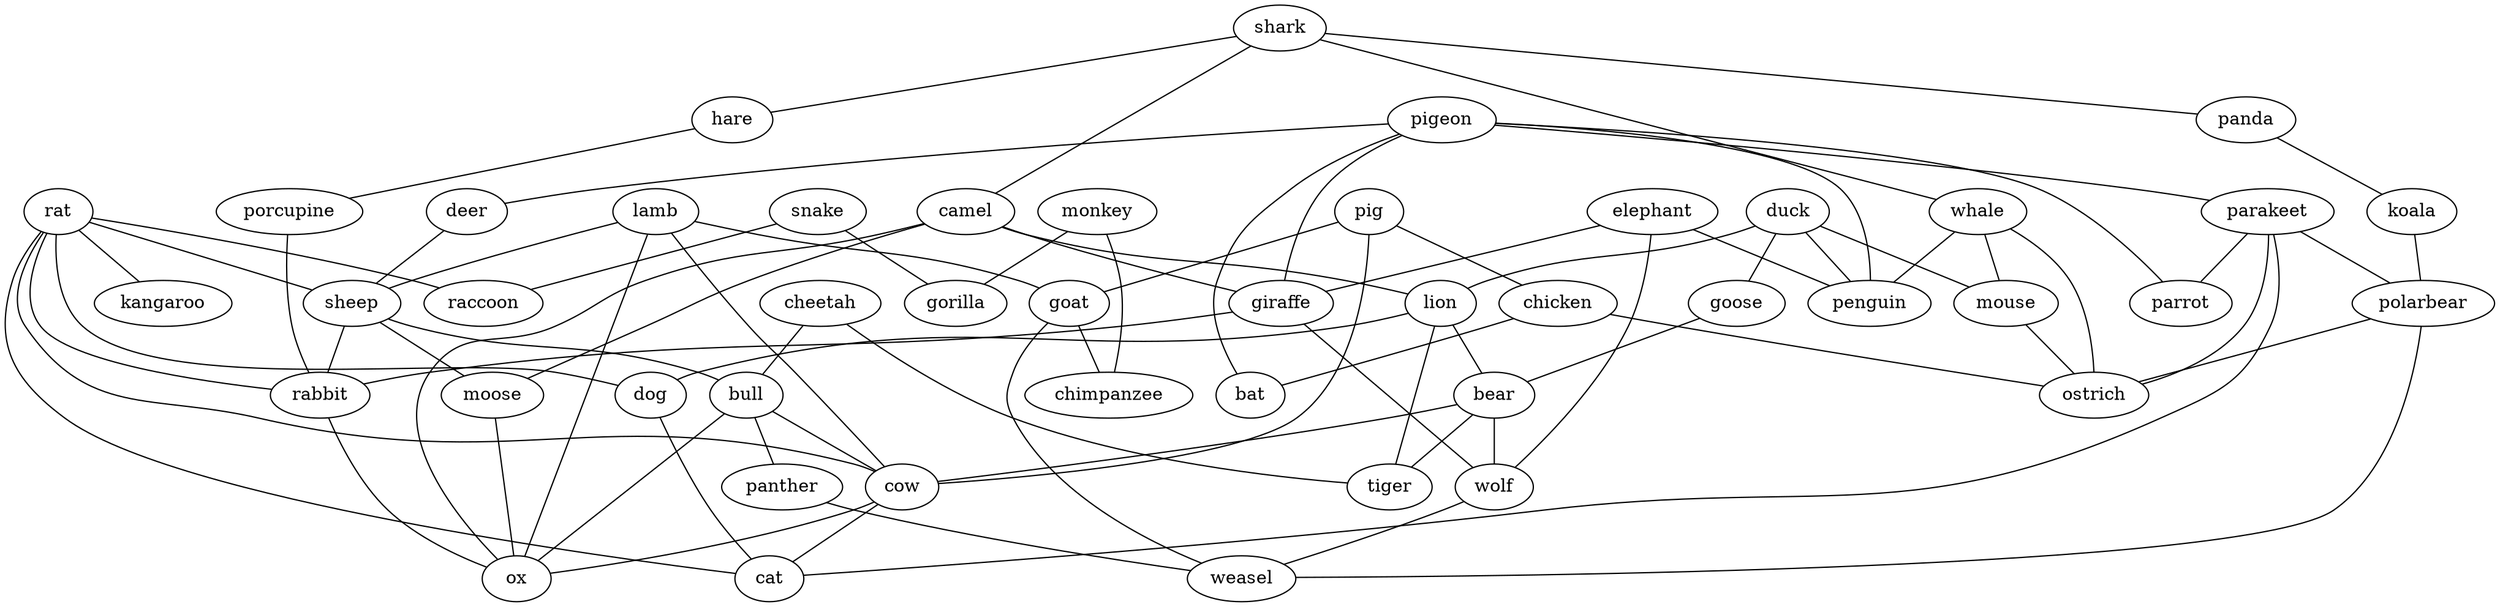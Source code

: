 strict graph  {
	shark -- camel	 [weight=1];
	shark -- hare	 [weight=1];
	shark -- panda	 [weight=1];
	shark -- whale	 [weight=1];
	camel -- moose	 [weight=1];
	camel -- lion	 [weight=1];
	camel -- giraffe	 [weight=1];
	camel -- ox	 [weight=1];
	pigeon -- deer	 [weight=1];
	pigeon -- parakeet	 [weight=1];
	pigeon -- giraffe	 [weight=1];
	pigeon -- penguin	 [weight=1];
	pigeon -- bat	 [weight=1];
	pigeon -- parrot	 [weight=1];
	hare -- porcupine	 [weight=1];
	duck -- goose	 [weight=1];
	duck -- lion	 [weight=1];
	duck -- penguin	 [weight=1];
	duck -- mouse	 [weight=1];
	deer -- sheep	 [weight=1];
	snake -- gorilla	 [weight=1];
	snake -- raccoon	 [weight=1];
	pig -- chicken	 [weight=1];
	pig -- goat	 [weight=1];
	pig -- cow	 [weight=1];
	goose -- bear	 [weight=1];
	lamb -- goat	 [weight=1];
	lamb -- sheep	 [weight=1];
	lamb -- cow	 [weight=1];
	lamb -- ox	 [weight=1];
	chicken -- bat	 [weight=1];
	chicken -- ostrich	 [weight=1];
	panda -- koala	 [weight=1];
	goat -- chimpanzee	 [weight=1];
	goat -- weasel	 [weight=1];
	monkey -- chimpanzee	 [weight=1];
	monkey -- gorilla	 [weight=1];
	parakeet -- polarbear	 [weight=1];
	parakeet -- parrot	 [weight=1];
	parakeet -- cat	 [weight=1];
	parakeet -- ostrich	 [weight=1];
	elephant -- giraffe	 [weight=1];
	elephant -- penguin	 [weight=1];
	elephant -- wolf	 [weight=1];
	cheetah -- tiger	 [weight=1];
	cheetah -- bull	 [weight=1];
	koala -- polarbear	 [weight=1];
	rat -- sheep	 [weight=1];
	rat -- kangaroo	 [weight=1];
	rat -- rabbit	 [weight=1];
	rat -- cow	 [weight=1];
	rat -- dog	 [weight=1];
	rat -- cat	 [weight=1];
	rat -- raccoon	 [weight=1];
	polarbear -- ostrich	 [weight=1];
	polarbear -- weasel	 [weight=1];
	porcupine -- rabbit	 [weight=1];
	sheep -- moose	 [weight=1];
	sheep -- rabbit	 [weight=1];
	sheep -- bull	 [weight=1];
	moose -- ox	 [weight=1];
	lion -- bear	 [weight=1];
	lion -- tiger	 [weight=1];
	lion -- dog	 [weight=1];
	bear -- tiger	 [weight=1];
	bear -- cow	 [weight=1];
	bear -- wolf	 [weight=1];
	giraffe -- rabbit	 [weight=1];
	giraffe -- wolf	 [weight=1];
	rabbit -- ox	 [weight=1];
	bull -- cow	 [weight=1];
	bull -- panther	 [weight=1];
	bull -- ox	 [weight=1];
	whale -- penguin	 [weight=1];
	whale -- mouse	 [weight=1];
	whale -- ostrich	 [weight=1];
	cow -- cat	 [weight=1];
	cow -- ox	 [weight=1];
	panther -- weasel	 [weight=1];
	dog -- cat	 [weight=1];
	wolf -- weasel	 [weight=1];
	mouse -- ostrich	 [weight=1];
}
